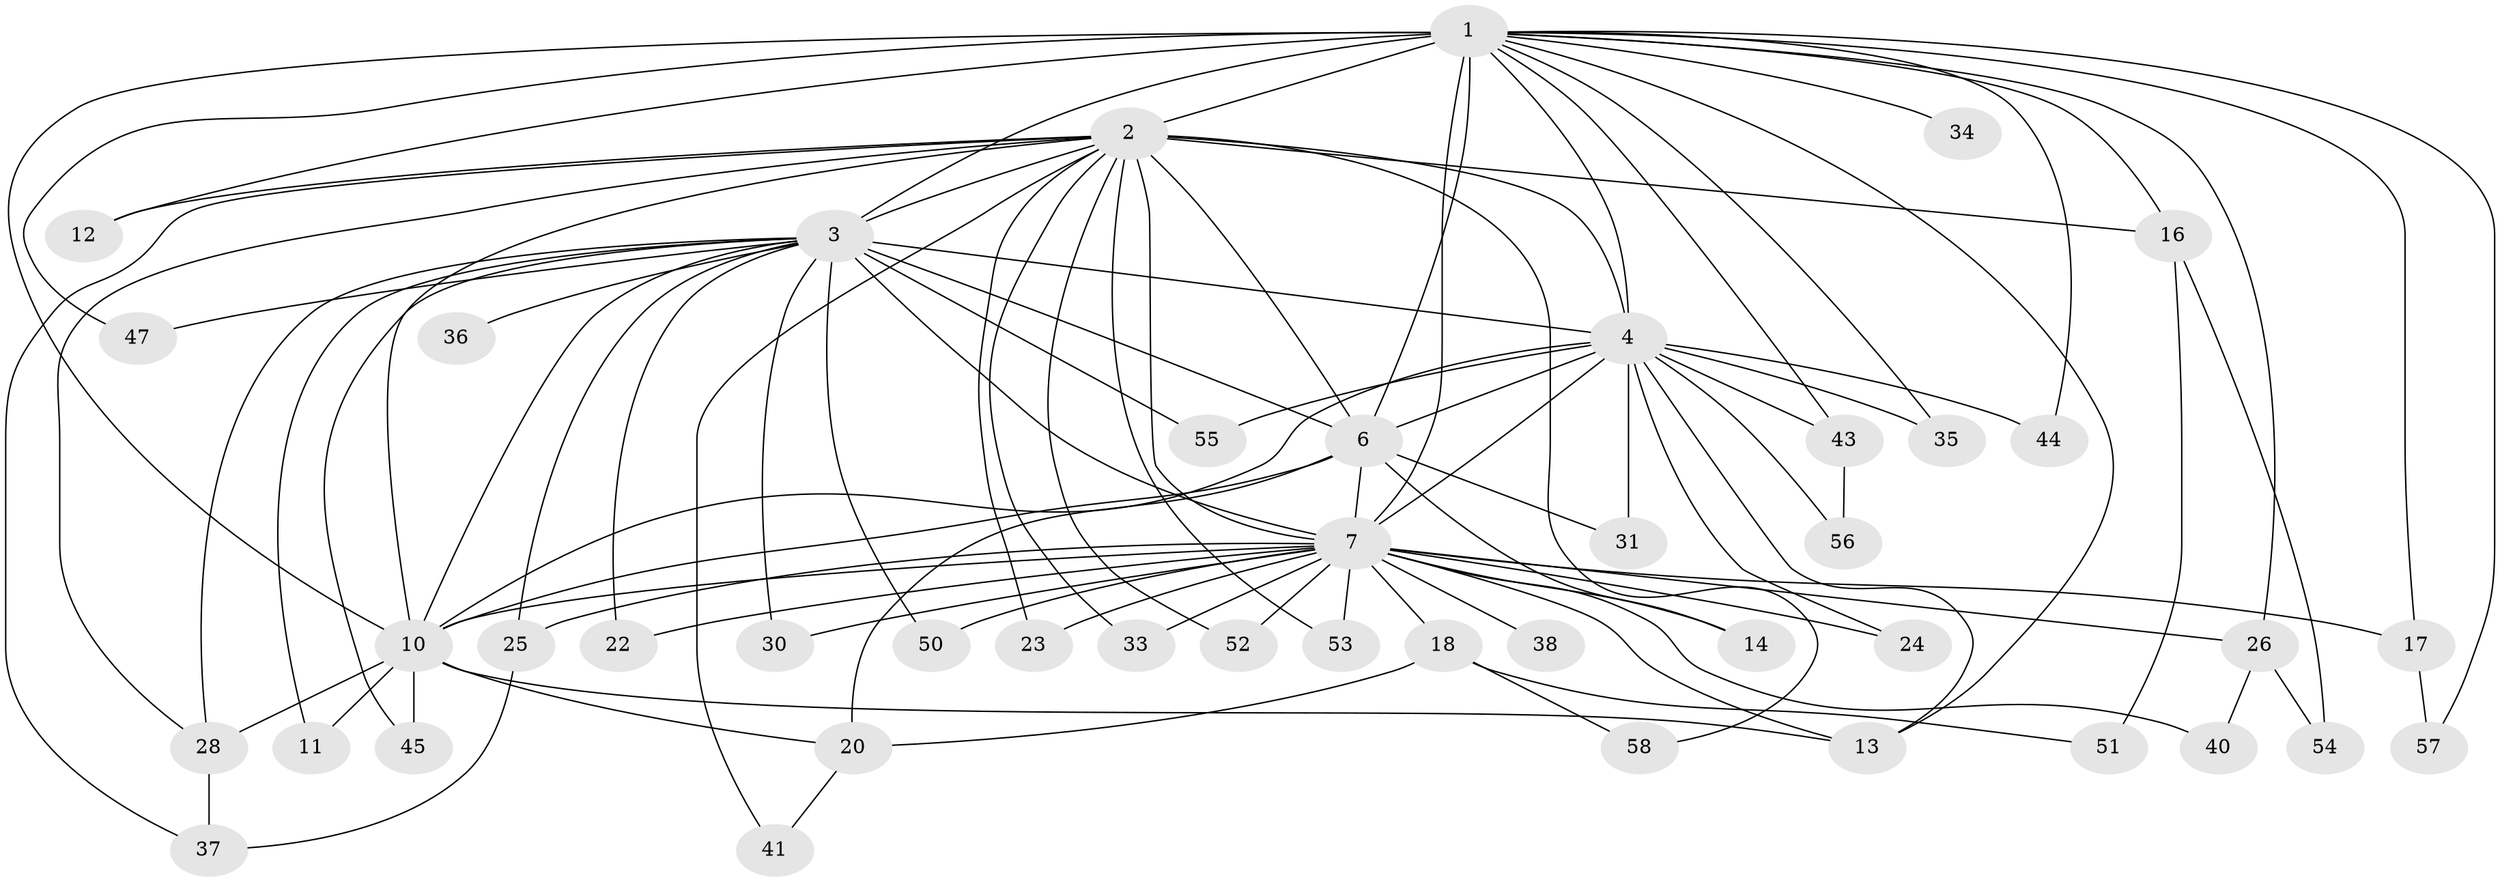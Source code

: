 // original degree distribution, {16: 0.05172413793103448, 21: 0.017241379310344827, 14: 0.05172413793103448, 17: 0.017241379310344827, 15: 0.017241379310344827, 22: 0.017241379310344827, 2: 0.5862068965517241, 4: 0.08620689655172414, 3: 0.13793103448275862, 5: 0.017241379310344827}
// Generated by graph-tools (version 1.1) at 2025/10/02/27/25 16:10:58]
// undirected, 44 vertices, 96 edges
graph export_dot {
graph [start="1"]
  node [color=gray90,style=filled];
  1 [super="+9"];
  2 [super="+19"];
  3 [super="+5"];
  4 [super="+21"];
  6 [super="+46"];
  7 [super="+8"];
  10 [super="+15"];
  11;
  12;
  13 [super="+42"];
  14;
  16 [super="+49"];
  17;
  18 [super="+32"];
  20 [super="+48"];
  22;
  23;
  24 [super="+27"];
  25;
  26;
  28 [super="+29"];
  30;
  31;
  33;
  34;
  35;
  36;
  37 [super="+39"];
  38;
  40;
  41;
  43;
  44;
  45;
  47;
  50;
  51;
  52;
  53;
  54;
  55;
  56;
  57;
  58;
  1 -- 2 [weight=3];
  1 -- 3 [weight=4];
  1 -- 4 [weight=2];
  1 -- 6 [weight=2];
  1 -- 7 [weight=4];
  1 -- 10 [weight=2];
  1 -- 16 [weight=2];
  1 -- 17;
  1 -- 26;
  1 -- 34 [weight=2];
  1 -- 44;
  1 -- 47;
  1 -- 35;
  1 -- 12;
  1 -- 43;
  1 -- 57;
  1 -- 13;
  2 -- 3 [weight=2];
  2 -- 4;
  2 -- 6 [weight=2];
  2 -- 7 [weight=2];
  2 -- 10;
  2 -- 12;
  2 -- 23;
  2 -- 33;
  2 -- 37;
  2 -- 41;
  2 -- 52;
  2 -- 53;
  2 -- 58;
  2 -- 28;
  2 -- 16;
  3 -- 4 [weight=3];
  3 -- 6 [weight=2];
  3 -- 7 [weight=4];
  3 -- 10 [weight=2];
  3 -- 22;
  3 -- 36 [weight=2];
  3 -- 45;
  3 -- 47;
  3 -- 11;
  3 -- 50;
  3 -- 55;
  3 -- 25;
  3 -- 28;
  3 -- 30;
  4 -- 6;
  4 -- 7 [weight=2];
  4 -- 10;
  4 -- 13;
  4 -- 31;
  4 -- 35;
  4 -- 43;
  4 -- 55;
  4 -- 56;
  4 -- 44;
  4 -- 24;
  6 -- 7 [weight=2];
  6 -- 10;
  6 -- 14;
  6 -- 20 [weight=2];
  6 -- 31;
  7 -- 10 [weight=2];
  7 -- 13;
  7 -- 14;
  7 -- 17;
  7 -- 26;
  7 -- 52;
  7 -- 53;
  7 -- 18;
  7 -- 22;
  7 -- 23;
  7 -- 24;
  7 -- 25;
  7 -- 30;
  7 -- 33;
  7 -- 38;
  7 -- 40;
  7 -- 50;
  10 -- 11;
  10 -- 20;
  10 -- 28;
  10 -- 45;
  10 -- 13;
  16 -- 51;
  16 -- 54;
  17 -- 57;
  18 -- 58;
  18 -- 51;
  18 -- 20;
  20 -- 41;
  25 -- 37;
  26 -- 40;
  26 -- 54;
  28 -- 37;
  43 -- 56;
}
